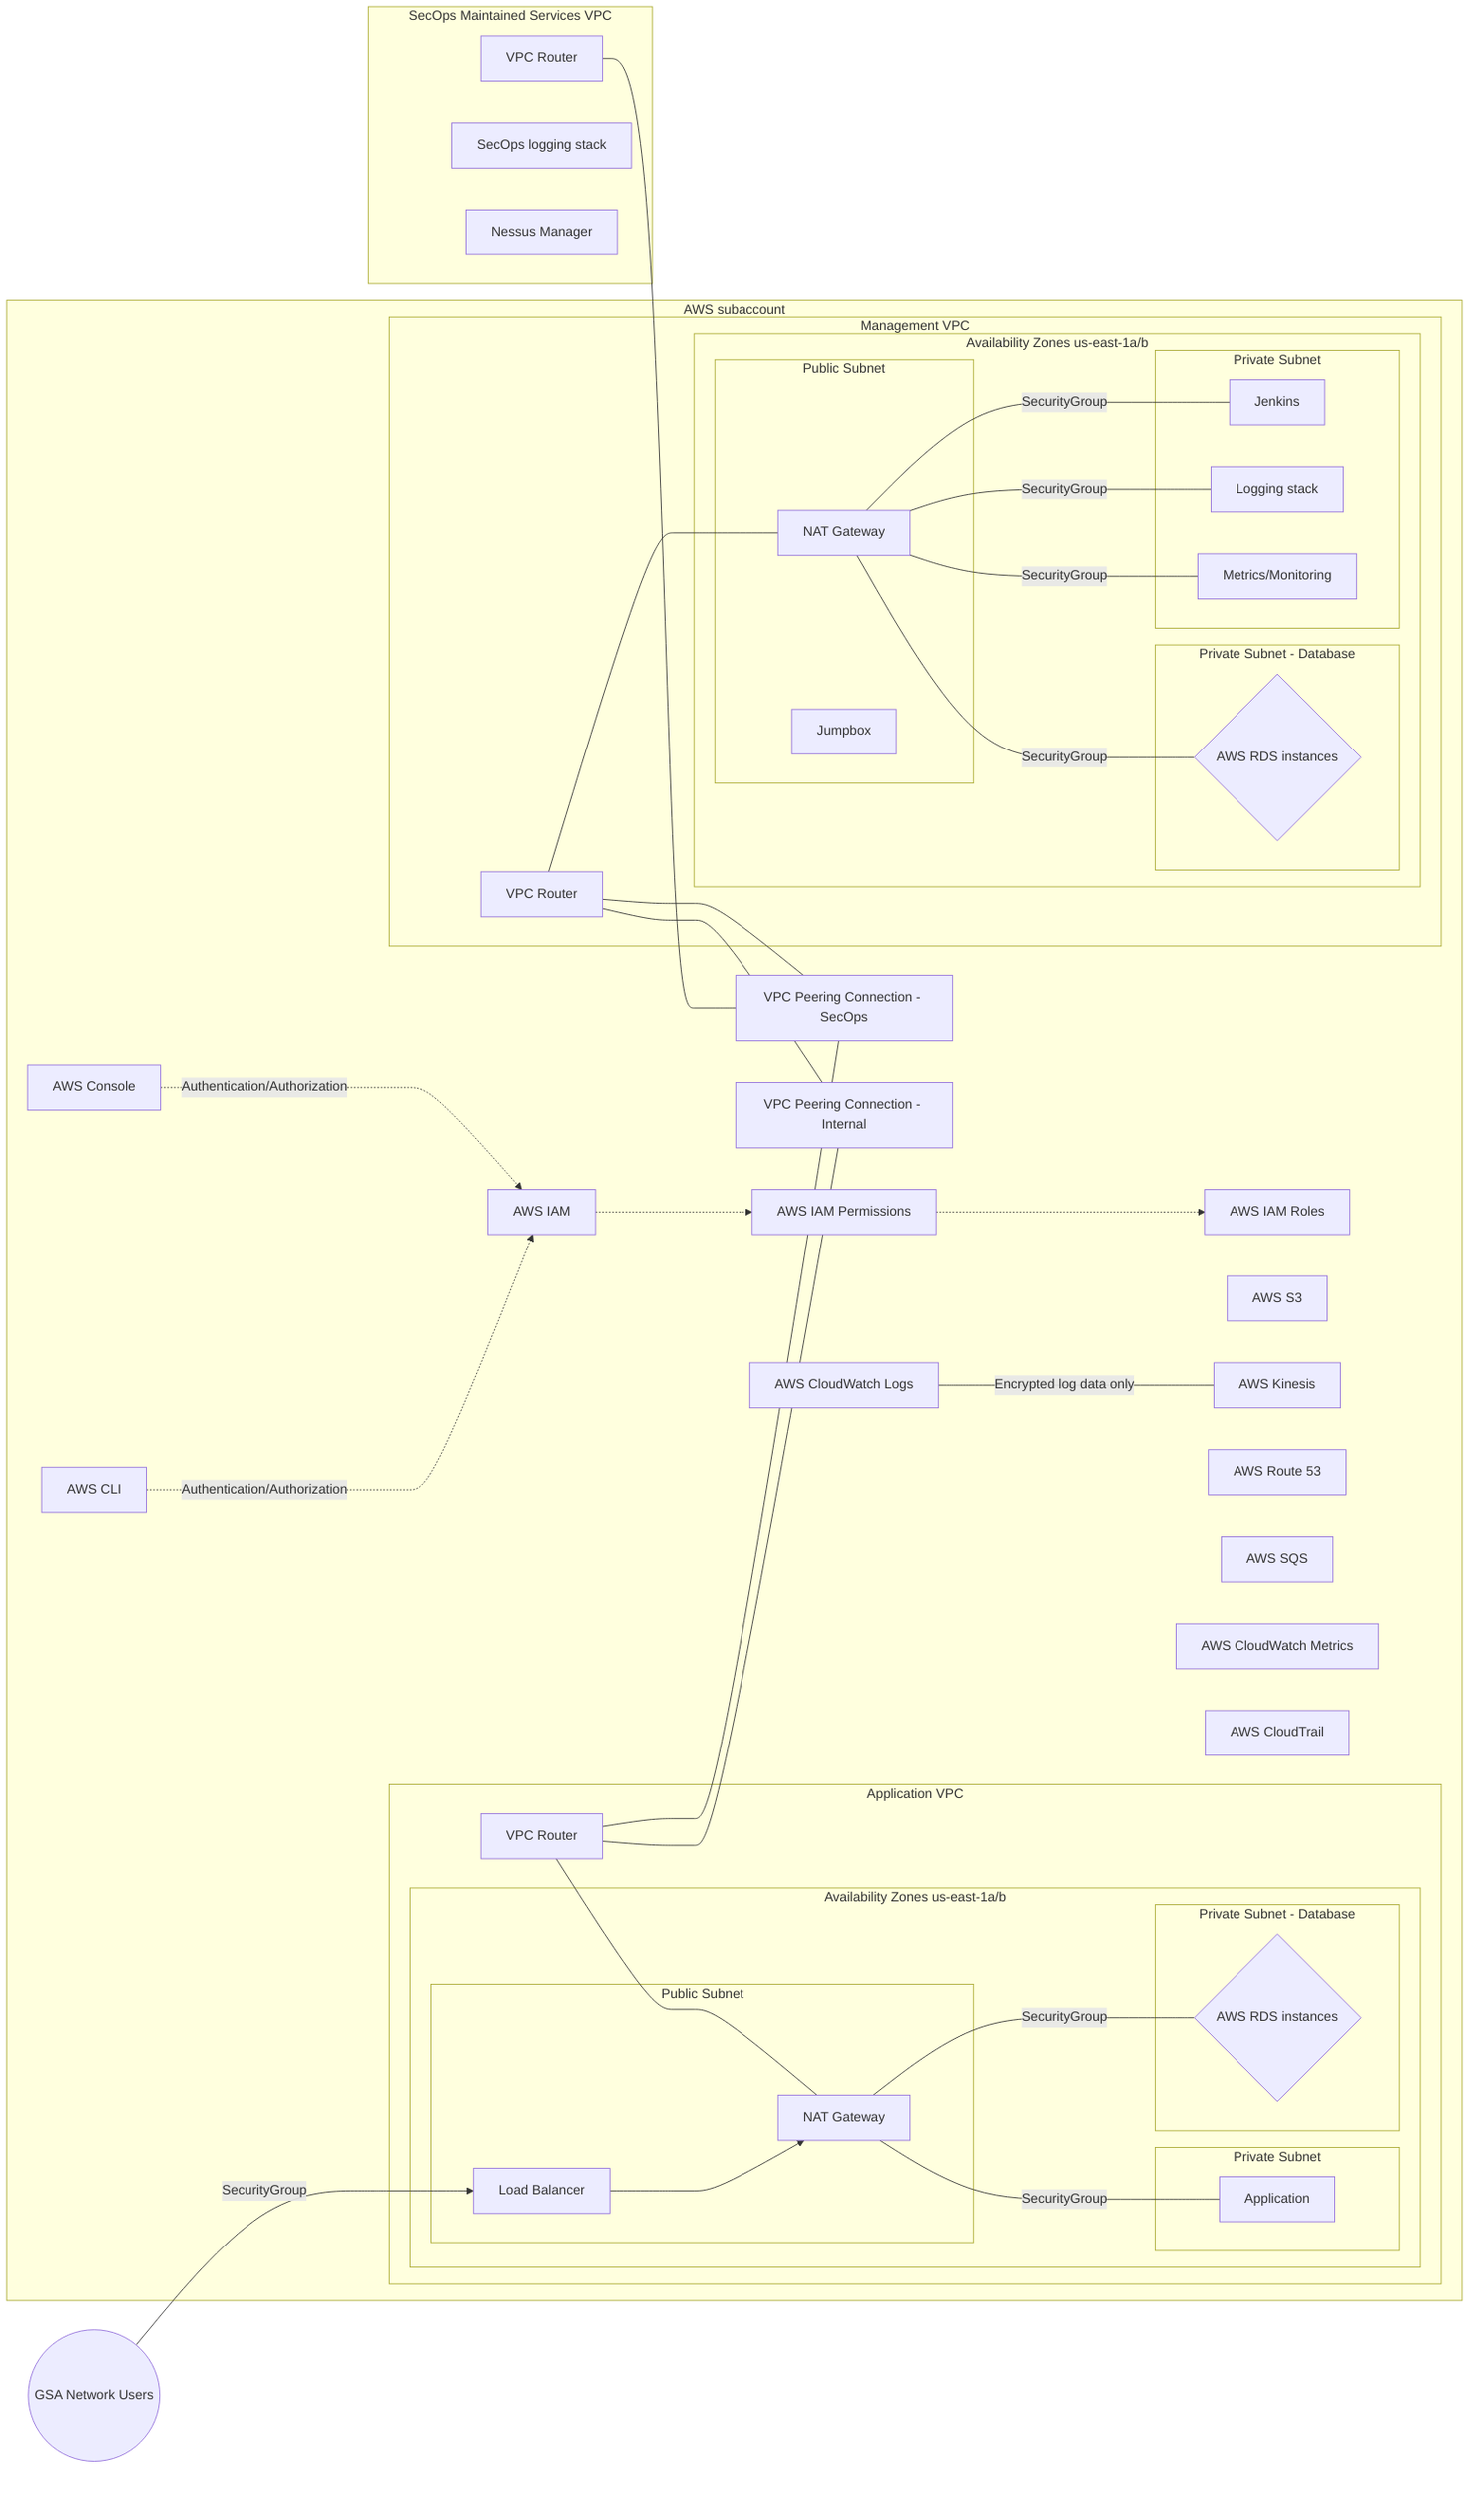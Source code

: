 %% title: Architecture Option A
%% description: DevSecOps high level architecture Option A
graph LR
  gsa-users(("GSA Network Users"))
  subgraph SecOps Maintained Services VPC
    vpc-router-secops["VPC Router"]
    secops-log["SecOps logging stack"]
    secops-nessusmanager["Nessus Manager"]
  end
  subgraph AWS subaccount
    iam["AWS IAM"]
    iam-perms["AWS IAM Permissions"]
    iam-roles["AWS IAM Roles"]
    aws-console["AWS Console"]
    aws-cli["AWS CLI"]
    s3["AWS S3"]
    kinesis["AWS Kinesis"]
    route53["AWS Route 53"]
    aws-sqs["AWS SQS"]
    cloudwatch["AWS CloudWatch Metrics"]
    cloudwatch-logs["AWS CloudWatch Logs"]
    cloudtrail["AWS CloudTrail"]
    vpc-peering-secops["VPC Peering Connection - SecOps"]
    subgraph Application VPC
      subgraph Availability Zones us-east-1a/b
        subgraph Public Subnet
          app-nat["NAT Gateway"]
          app-elb["Load Balancer"]
        end
        subgraph Private Subnet
          app-app["Application"]
        end
        subgraph Private Subnet - Database
          app-rds{"AWS RDS instances"}
        end
      end
      vpc-router-apps["VPC Router"]
    end
    vpc-peering-pipeline["VPC Peering Connection - Internal"]
    subgraph Management VPC
      vpc-router-mgmt["VPC Router"]
      subgraph Availability Zones us-east-1a/b
        subgraph Public Subnet
          mgmt-nat["NAT Gateway"]
          mgmt-jumpbox["Jumpbox"]
        end
        subgraph Private Subnet - Database
          mgmt-rds{"AWS RDS instances"}
        end
        subgraph Private Subnet
          mgmt-jenkins["Jenkins"]
          mgmt-log["Logging stack"]
          mgmt-monitoring["Metrics/Monitoring"]
        end
      end
    end
  end

  cloudwatch-logs-- Encrypted log data only --- kinesis

  aws-console-."Authentication/Authorization".->iam
  aws-cli-."Authentication/Authorization".->iam
  iam-.->iam-perms
  iam-perms-.->iam-roles

  vpc-router-secops---vpc-peering-secops
  vpc-router-mgmt---vpc-peering-pipeline
  vpc-router-mgmt---vpc-peering-secops
  vpc-router-mgmt---mgmt-nat
  vpc-router-apps---vpc-peering-pipeline
  vpc-router-apps---vpc-peering-secops
  vpc-router-apps---app-nat

  app-elb-->app-nat
  app-nat--SecurityGroup---app-app
  app-nat--SecurityGroup---app-rds

  mgmt-nat--SecurityGroup---mgmt-rds
  mgmt-nat--SecurityGroup---mgmt-jenkins
  mgmt-nat--SecurityGroup---mgmt-log
  mgmt-nat--SecurityGroup---mgmt-monitoring

  gsa-users--SecurityGroup-->app-elb